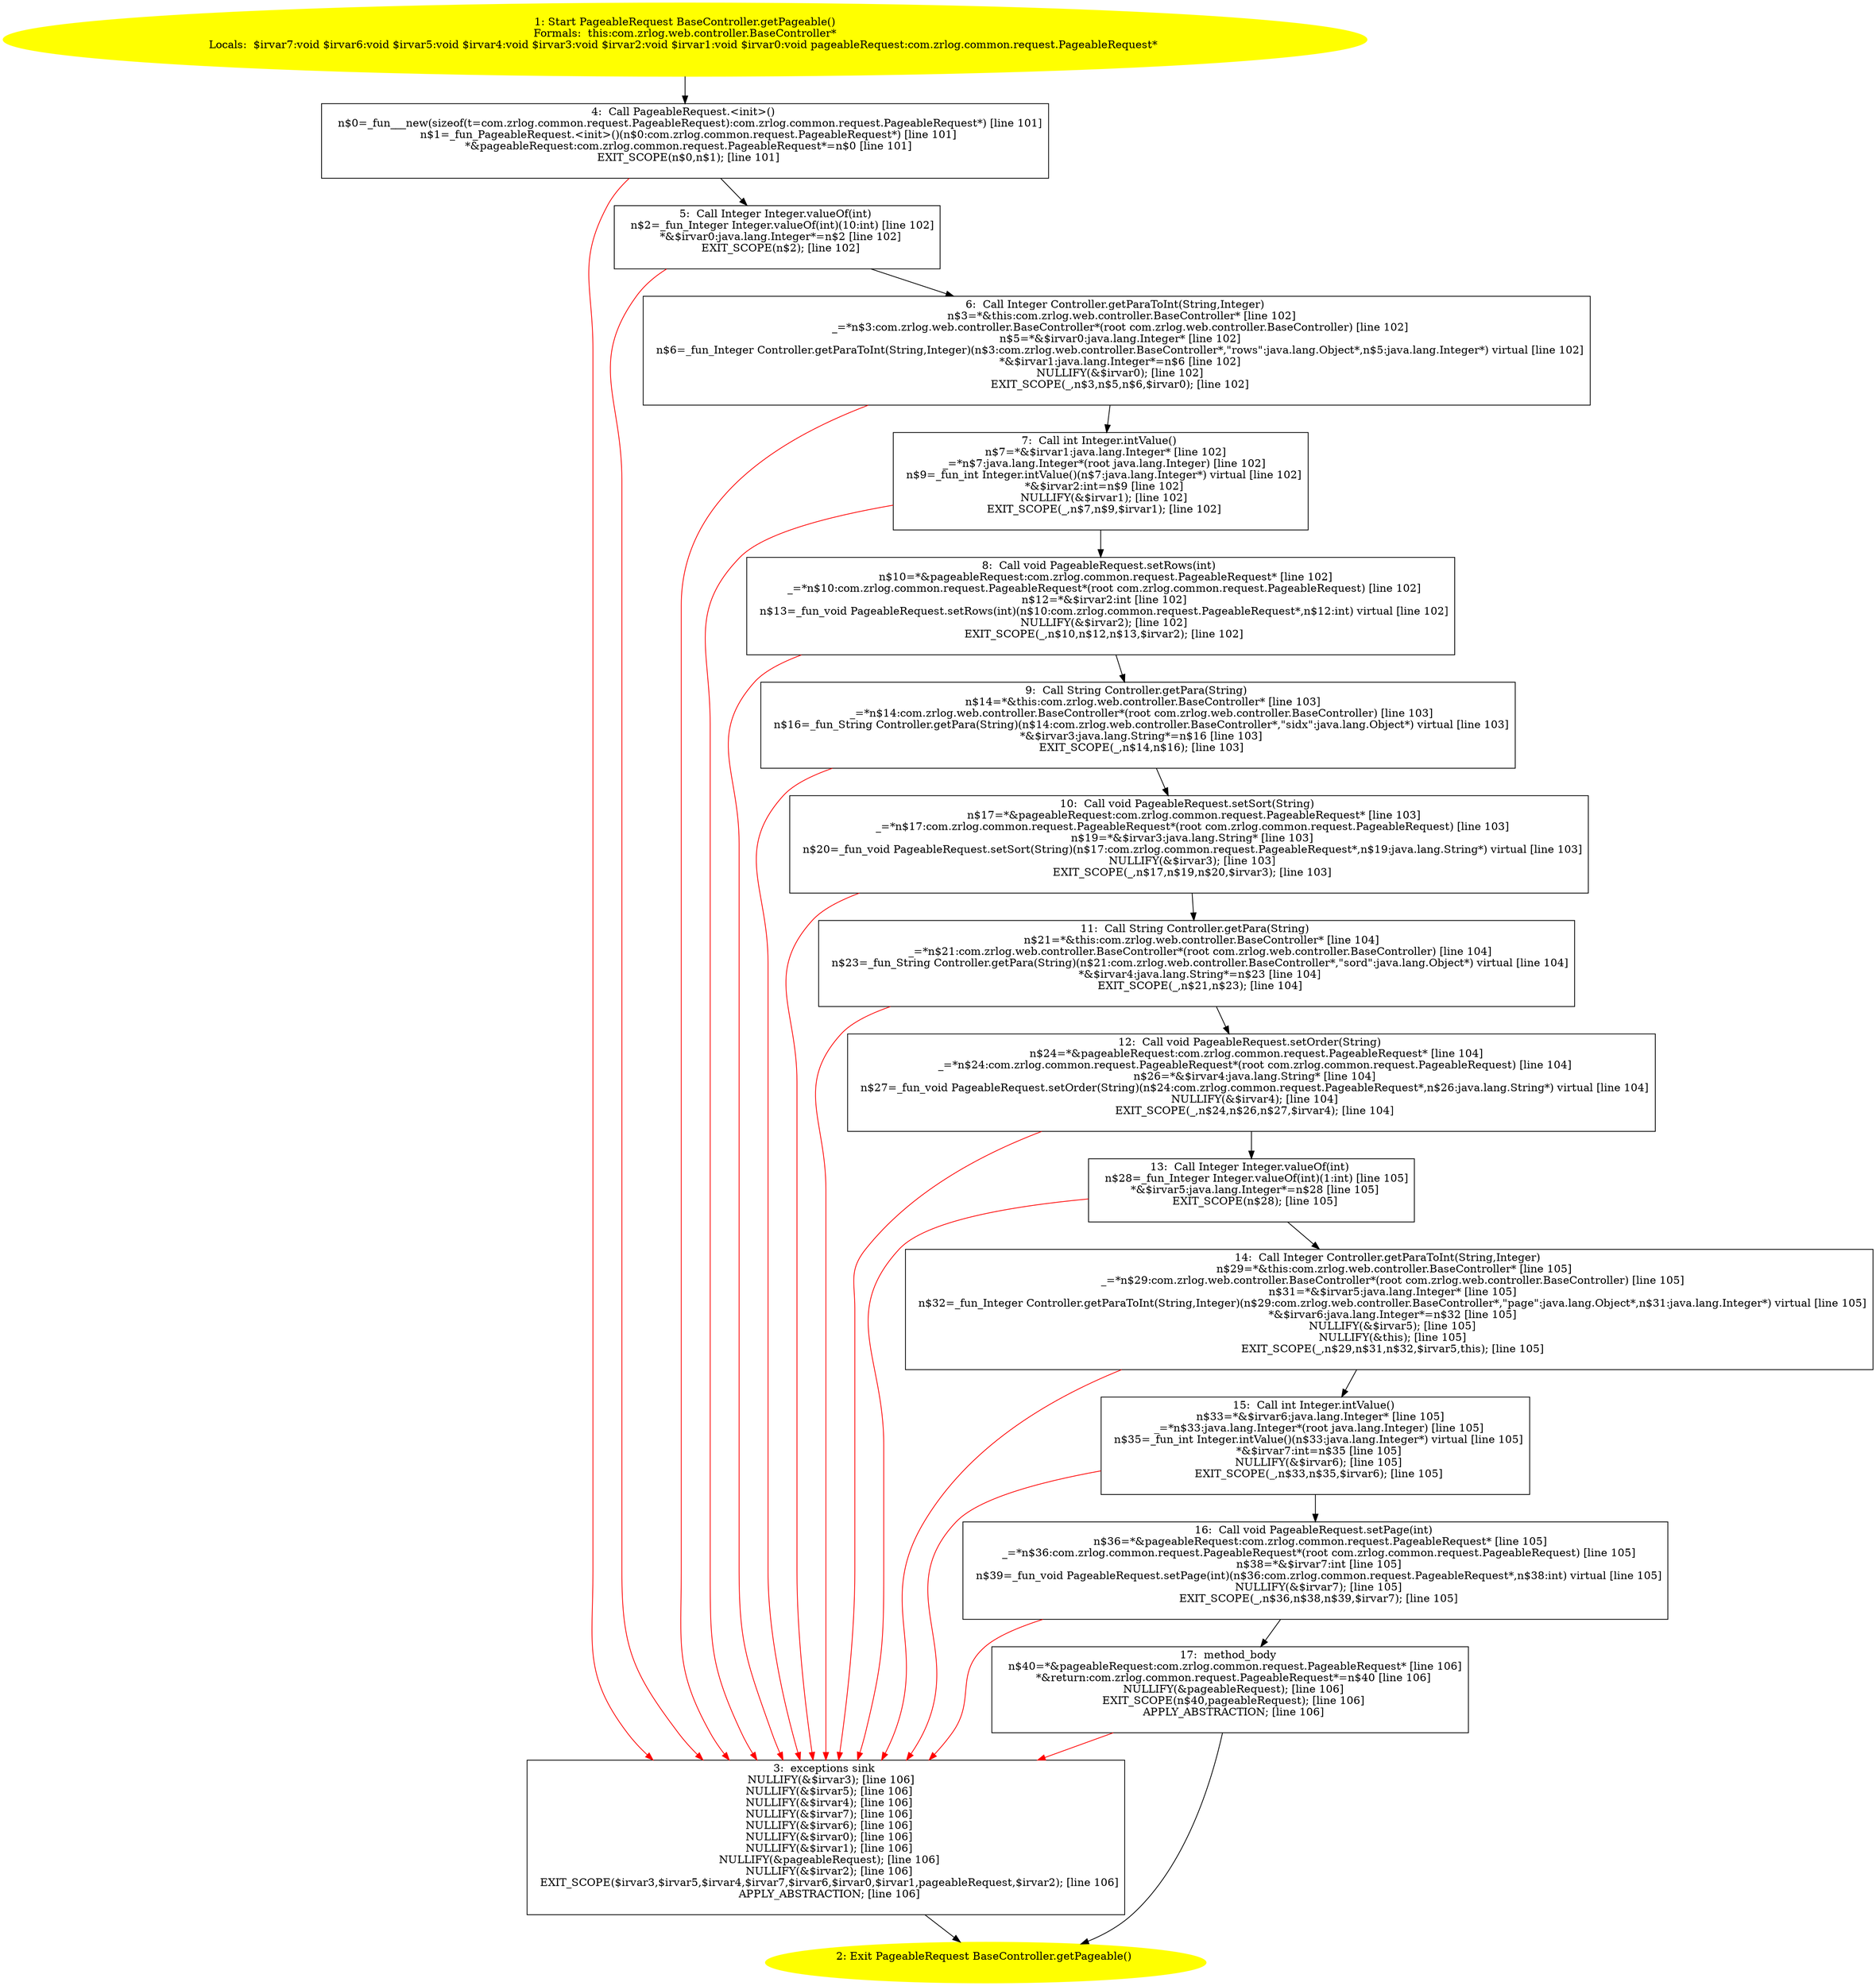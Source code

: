 /* @generated */
digraph cfg {
"com.zrlog.web.controller.BaseController.getPageable():com.zrlog.common.request.PageableRequest.a2071a2643f9d49da2ed21769e362b74_1" [label="1: Start PageableRequest BaseController.getPageable()\nFormals:  this:com.zrlog.web.controller.BaseController*\nLocals:  $irvar7:void $irvar6:void $irvar5:void $irvar4:void $irvar3:void $irvar2:void $irvar1:void $irvar0:void pageableRequest:com.zrlog.common.request.PageableRequest* \n  " color=yellow style=filled]
	

	 "com.zrlog.web.controller.BaseController.getPageable():com.zrlog.common.request.PageableRequest.a2071a2643f9d49da2ed21769e362b74_1" -> "com.zrlog.web.controller.BaseController.getPageable():com.zrlog.common.request.PageableRequest.a2071a2643f9d49da2ed21769e362b74_4" ;
"com.zrlog.web.controller.BaseController.getPageable():com.zrlog.common.request.PageableRequest.a2071a2643f9d49da2ed21769e362b74_2" [label="2: Exit PageableRequest BaseController.getPageable() \n  " color=yellow style=filled]
	

"com.zrlog.web.controller.BaseController.getPageable():com.zrlog.common.request.PageableRequest.a2071a2643f9d49da2ed21769e362b74_3" [label="3:  exceptions sink \n   NULLIFY(&$irvar3); [line 106]\n  NULLIFY(&$irvar5); [line 106]\n  NULLIFY(&$irvar4); [line 106]\n  NULLIFY(&$irvar7); [line 106]\n  NULLIFY(&$irvar6); [line 106]\n  NULLIFY(&$irvar0); [line 106]\n  NULLIFY(&$irvar1); [line 106]\n  NULLIFY(&pageableRequest); [line 106]\n  NULLIFY(&$irvar2); [line 106]\n  EXIT_SCOPE($irvar3,$irvar5,$irvar4,$irvar7,$irvar6,$irvar0,$irvar1,pageableRequest,$irvar2); [line 106]\n  APPLY_ABSTRACTION; [line 106]\n " shape="box"]
	

	 "com.zrlog.web.controller.BaseController.getPageable():com.zrlog.common.request.PageableRequest.a2071a2643f9d49da2ed21769e362b74_3" -> "com.zrlog.web.controller.BaseController.getPageable():com.zrlog.common.request.PageableRequest.a2071a2643f9d49da2ed21769e362b74_2" ;
"com.zrlog.web.controller.BaseController.getPageable():com.zrlog.common.request.PageableRequest.a2071a2643f9d49da2ed21769e362b74_4" [label="4:  Call PageableRequest.<init>() \n   n$0=_fun___new(sizeof(t=com.zrlog.common.request.PageableRequest):com.zrlog.common.request.PageableRequest*) [line 101]\n  n$1=_fun_PageableRequest.<init>()(n$0:com.zrlog.common.request.PageableRequest*) [line 101]\n  *&pageableRequest:com.zrlog.common.request.PageableRequest*=n$0 [line 101]\n  EXIT_SCOPE(n$0,n$1); [line 101]\n " shape="box"]
	

	 "com.zrlog.web.controller.BaseController.getPageable():com.zrlog.common.request.PageableRequest.a2071a2643f9d49da2ed21769e362b74_4" -> "com.zrlog.web.controller.BaseController.getPageable():com.zrlog.common.request.PageableRequest.a2071a2643f9d49da2ed21769e362b74_5" ;
	 "com.zrlog.web.controller.BaseController.getPageable():com.zrlog.common.request.PageableRequest.a2071a2643f9d49da2ed21769e362b74_4" -> "com.zrlog.web.controller.BaseController.getPageable():com.zrlog.common.request.PageableRequest.a2071a2643f9d49da2ed21769e362b74_3" [color="red" ];
"com.zrlog.web.controller.BaseController.getPageable():com.zrlog.common.request.PageableRequest.a2071a2643f9d49da2ed21769e362b74_5" [label="5:  Call Integer Integer.valueOf(int) \n   n$2=_fun_Integer Integer.valueOf(int)(10:int) [line 102]\n  *&$irvar0:java.lang.Integer*=n$2 [line 102]\n  EXIT_SCOPE(n$2); [line 102]\n " shape="box"]
	

	 "com.zrlog.web.controller.BaseController.getPageable():com.zrlog.common.request.PageableRequest.a2071a2643f9d49da2ed21769e362b74_5" -> "com.zrlog.web.controller.BaseController.getPageable():com.zrlog.common.request.PageableRequest.a2071a2643f9d49da2ed21769e362b74_6" ;
	 "com.zrlog.web.controller.BaseController.getPageable():com.zrlog.common.request.PageableRequest.a2071a2643f9d49da2ed21769e362b74_5" -> "com.zrlog.web.controller.BaseController.getPageable():com.zrlog.common.request.PageableRequest.a2071a2643f9d49da2ed21769e362b74_3" [color="red" ];
"com.zrlog.web.controller.BaseController.getPageable():com.zrlog.common.request.PageableRequest.a2071a2643f9d49da2ed21769e362b74_6" [label="6:  Call Integer Controller.getParaToInt(String,Integer) \n   n$3=*&this:com.zrlog.web.controller.BaseController* [line 102]\n  _=*n$3:com.zrlog.web.controller.BaseController*(root com.zrlog.web.controller.BaseController) [line 102]\n  n$5=*&$irvar0:java.lang.Integer* [line 102]\n  n$6=_fun_Integer Controller.getParaToInt(String,Integer)(n$3:com.zrlog.web.controller.BaseController*,\"rows\":java.lang.Object*,n$5:java.lang.Integer*) virtual [line 102]\n  *&$irvar1:java.lang.Integer*=n$6 [line 102]\n  NULLIFY(&$irvar0); [line 102]\n  EXIT_SCOPE(_,n$3,n$5,n$6,$irvar0); [line 102]\n " shape="box"]
	

	 "com.zrlog.web.controller.BaseController.getPageable():com.zrlog.common.request.PageableRequest.a2071a2643f9d49da2ed21769e362b74_6" -> "com.zrlog.web.controller.BaseController.getPageable():com.zrlog.common.request.PageableRequest.a2071a2643f9d49da2ed21769e362b74_7" ;
	 "com.zrlog.web.controller.BaseController.getPageable():com.zrlog.common.request.PageableRequest.a2071a2643f9d49da2ed21769e362b74_6" -> "com.zrlog.web.controller.BaseController.getPageable():com.zrlog.common.request.PageableRequest.a2071a2643f9d49da2ed21769e362b74_3" [color="red" ];
"com.zrlog.web.controller.BaseController.getPageable():com.zrlog.common.request.PageableRequest.a2071a2643f9d49da2ed21769e362b74_7" [label="7:  Call int Integer.intValue() \n   n$7=*&$irvar1:java.lang.Integer* [line 102]\n  _=*n$7:java.lang.Integer*(root java.lang.Integer) [line 102]\n  n$9=_fun_int Integer.intValue()(n$7:java.lang.Integer*) virtual [line 102]\n  *&$irvar2:int=n$9 [line 102]\n  NULLIFY(&$irvar1); [line 102]\n  EXIT_SCOPE(_,n$7,n$9,$irvar1); [line 102]\n " shape="box"]
	

	 "com.zrlog.web.controller.BaseController.getPageable():com.zrlog.common.request.PageableRequest.a2071a2643f9d49da2ed21769e362b74_7" -> "com.zrlog.web.controller.BaseController.getPageable():com.zrlog.common.request.PageableRequest.a2071a2643f9d49da2ed21769e362b74_8" ;
	 "com.zrlog.web.controller.BaseController.getPageable():com.zrlog.common.request.PageableRequest.a2071a2643f9d49da2ed21769e362b74_7" -> "com.zrlog.web.controller.BaseController.getPageable():com.zrlog.common.request.PageableRequest.a2071a2643f9d49da2ed21769e362b74_3" [color="red" ];
"com.zrlog.web.controller.BaseController.getPageable():com.zrlog.common.request.PageableRequest.a2071a2643f9d49da2ed21769e362b74_8" [label="8:  Call void PageableRequest.setRows(int) \n   n$10=*&pageableRequest:com.zrlog.common.request.PageableRequest* [line 102]\n  _=*n$10:com.zrlog.common.request.PageableRequest*(root com.zrlog.common.request.PageableRequest) [line 102]\n  n$12=*&$irvar2:int [line 102]\n  n$13=_fun_void PageableRequest.setRows(int)(n$10:com.zrlog.common.request.PageableRequest*,n$12:int) virtual [line 102]\n  NULLIFY(&$irvar2); [line 102]\n  EXIT_SCOPE(_,n$10,n$12,n$13,$irvar2); [line 102]\n " shape="box"]
	

	 "com.zrlog.web.controller.BaseController.getPageable():com.zrlog.common.request.PageableRequest.a2071a2643f9d49da2ed21769e362b74_8" -> "com.zrlog.web.controller.BaseController.getPageable():com.zrlog.common.request.PageableRequest.a2071a2643f9d49da2ed21769e362b74_9" ;
	 "com.zrlog.web.controller.BaseController.getPageable():com.zrlog.common.request.PageableRequest.a2071a2643f9d49da2ed21769e362b74_8" -> "com.zrlog.web.controller.BaseController.getPageable():com.zrlog.common.request.PageableRequest.a2071a2643f9d49da2ed21769e362b74_3" [color="red" ];
"com.zrlog.web.controller.BaseController.getPageable():com.zrlog.common.request.PageableRequest.a2071a2643f9d49da2ed21769e362b74_9" [label="9:  Call String Controller.getPara(String) \n   n$14=*&this:com.zrlog.web.controller.BaseController* [line 103]\n  _=*n$14:com.zrlog.web.controller.BaseController*(root com.zrlog.web.controller.BaseController) [line 103]\n  n$16=_fun_String Controller.getPara(String)(n$14:com.zrlog.web.controller.BaseController*,\"sidx\":java.lang.Object*) virtual [line 103]\n  *&$irvar3:java.lang.String*=n$16 [line 103]\n  EXIT_SCOPE(_,n$14,n$16); [line 103]\n " shape="box"]
	

	 "com.zrlog.web.controller.BaseController.getPageable():com.zrlog.common.request.PageableRequest.a2071a2643f9d49da2ed21769e362b74_9" -> "com.zrlog.web.controller.BaseController.getPageable():com.zrlog.common.request.PageableRequest.a2071a2643f9d49da2ed21769e362b74_10" ;
	 "com.zrlog.web.controller.BaseController.getPageable():com.zrlog.common.request.PageableRequest.a2071a2643f9d49da2ed21769e362b74_9" -> "com.zrlog.web.controller.BaseController.getPageable():com.zrlog.common.request.PageableRequest.a2071a2643f9d49da2ed21769e362b74_3" [color="red" ];
"com.zrlog.web.controller.BaseController.getPageable():com.zrlog.common.request.PageableRequest.a2071a2643f9d49da2ed21769e362b74_10" [label="10:  Call void PageableRequest.setSort(String) \n   n$17=*&pageableRequest:com.zrlog.common.request.PageableRequest* [line 103]\n  _=*n$17:com.zrlog.common.request.PageableRequest*(root com.zrlog.common.request.PageableRequest) [line 103]\n  n$19=*&$irvar3:java.lang.String* [line 103]\n  n$20=_fun_void PageableRequest.setSort(String)(n$17:com.zrlog.common.request.PageableRequest*,n$19:java.lang.String*) virtual [line 103]\n  NULLIFY(&$irvar3); [line 103]\n  EXIT_SCOPE(_,n$17,n$19,n$20,$irvar3); [line 103]\n " shape="box"]
	

	 "com.zrlog.web.controller.BaseController.getPageable():com.zrlog.common.request.PageableRequest.a2071a2643f9d49da2ed21769e362b74_10" -> "com.zrlog.web.controller.BaseController.getPageable():com.zrlog.common.request.PageableRequest.a2071a2643f9d49da2ed21769e362b74_11" ;
	 "com.zrlog.web.controller.BaseController.getPageable():com.zrlog.common.request.PageableRequest.a2071a2643f9d49da2ed21769e362b74_10" -> "com.zrlog.web.controller.BaseController.getPageable():com.zrlog.common.request.PageableRequest.a2071a2643f9d49da2ed21769e362b74_3" [color="red" ];
"com.zrlog.web.controller.BaseController.getPageable():com.zrlog.common.request.PageableRequest.a2071a2643f9d49da2ed21769e362b74_11" [label="11:  Call String Controller.getPara(String) \n   n$21=*&this:com.zrlog.web.controller.BaseController* [line 104]\n  _=*n$21:com.zrlog.web.controller.BaseController*(root com.zrlog.web.controller.BaseController) [line 104]\n  n$23=_fun_String Controller.getPara(String)(n$21:com.zrlog.web.controller.BaseController*,\"sord\":java.lang.Object*) virtual [line 104]\n  *&$irvar4:java.lang.String*=n$23 [line 104]\n  EXIT_SCOPE(_,n$21,n$23); [line 104]\n " shape="box"]
	

	 "com.zrlog.web.controller.BaseController.getPageable():com.zrlog.common.request.PageableRequest.a2071a2643f9d49da2ed21769e362b74_11" -> "com.zrlog.web.controller.BaseController.getPageable():com.zrlog.common.request.PageableRequest.a2071a2643f9d49da2ed21769e362b74_12" ;
	 "com.zrlog.web.controller.BaseController.getPageable():com.zrlog.common.request.PageableRequest.a2071a2643f9d49da2ed21769e362b74_11" -> "com.zrlog.web.controller.BaseController.getPageable():com.zrlog.common.request.PageableRequest.a2071a2643f9d49da2ed21769e362b74_3" [color="red" ];
"com.zrlog.web.controller.BaseController.getPageable():com.zrlog.common.request.PageableRequest.a2071a2643f9d49da2ed21769e362b74_12" [label="12:  Call void PageableRequest.setOrder(String) \n   n$24=*&pageableRequest:com.zrlog.common.request.PageableRequest* [line 104]\n  _=*n$24:com.zrlog.common.request.PageableRequest*(root com.zrlog.common.request.PageableRequest) [line 104]\n  n$26=*&$irvar4:java.lang.String* [line 104]\n  n$27=_fun_void PageableRequest.setOrder(String)(n$24:com.zrlog.common.request.PageableRequest*,n$26:java.lang.String*) virtual [line 104]\n  NULLIFY(&$irvar4); [line 104]\n  EXIT_SCOPE(_,n$24,n$26,n$27,$irvar4); [line 104]\n " shape="box"]
	

	 "com.zrlog.web.controller.BaseController.getPageable():com.zrlog.common.request.PageableRequest.a2071a2643f9d49da2ed21769e362b74_12" -> "com.zrlog.web.controller.BaseController.getPageable():com.zrlog.common.request.PageableRequest.a2071a2643f9d49da2ed21769e362b74_13" ;
	 "com.zrlog.web.controller.BaseController.getPageable():com.zrlog.common.request.PageableRequest.a2071a2643f9d49da2ed21769e362b74_12" -> "com.zrlog.web.controller.BaseController.getPageable():com.zrlog.common.request.PageableRequest.a2071a2643f9d49da2ed21769e362b74_3" [color="red" ];
"com.zrlog.web.controller.BaseController.getPageable():com.zrlog.common.request.PageableRequest.a2071a2643f9d49da2ed21769e362b74_13" [label="13:  Call Integer Integer.valueOf(int) \n   n$28=_fun_Integer Integer.valueOf(int)(1:int) [line 105]\n  *&$irvar5:java.lang.Integer*=n$28 [line 105]\n  EXIT_SCOPE(n$28); [line 105]\n " shape="box"]
	

	 "com.zrlog.web.controller.BaseController.getPageable():com.zrlog.common.request.PageableRequest.a2071a2643f9d49da2ed21769e362b74_13" -> "com.zrlog.web.controller.BaseController.getPageable():com.zrlog.common.request.PageableRequest.a2071a2643f9d49da2ed21769e362b74_14" ;
	 "com.zrlog.web.controller.BaseController.getPageable():com.zrlog.common.request.PageableRequest.a2071a2643f9d49da2ed21769e362b74_13" -> "com.zrlog.web.controller.BaseController.getPageable():com.zrlog.common.request.PageableRequest.a2071a2643f9d49da2ed21769e362b74_3" [color="red" ];
"com.zrlog.web.controller.BaseController.getPageable():com.zrlog.common.request.PageableRequest.a2071a2643f9d49da2ed21769e362b74_14" [label="14:  Call Integer Controller.getParaToInt(String,Integer) \n   n$29=*&this:com.zrlog.web.controller.BaseController* [line 105]\n  _=*n$29:com.zrlog.web.controller.BaseController*(root com.zrlog.web.controller.BaseController) [line 105]\n  n$31=*&$irvar5:java.lang.Integer* [line 105]\n  n$32=_fun_Integer Controller.getParaToInt(String,Integer)(n$29:com.zrlog.web.controller.BaseController*,\"page\":java.lang.Object*,n$31:java.lang.Integer*) virtual [line 105]\n  *&$irvar6:java.lang.Integer*=n$32 [line 105]\n  NULLIFY(&$irvar5); [line 105]\n  NULLIFY(&this); [line 105]\n  EXIT_SCOPE(_,n$29,n$31,n$32,$irvar5,this); [line 105]\n " shape="box"]
	

	 "com.zrlog.web.controller.BaseController.getPageable():com.zrlog.common.request.PageableRequest.a2071a2643f9d49da2ed21769e362b74_14" -> "com.zrlog.web.controller.BaseController.getPageable():com.zrlog.common.request.PageableRequest.a2071a2643f9d49da2ed21769e362b74_15" ;
	 "com.zrlog.web.controller.BaseController.getPageable():com.zrlog.common.request.PageableRequest.a2071a2643f9d49da2ed21769e362b74_14" -> "com.zrlog.web.controller.BaseController.getPageable():com.zrlog.common.request.PageableRequest.a2071a2643f9d49da2ed21769e362b74_3" [color="red" ];
"com.zrlog.web.controller.BaseController.getPageable():com.zrlog.common.request.PageableRequest.a2071a2643f9d49da2ed21769e362b74_15" [label="15:  Call int Integer.intValue() \n   n$33=*&$irvar6:java.lang.Integer* [line 105]\n  _=*n$33:java.lang.Integer*(root java.lang.Integer) [line 105]\n  n$35=_fun_int Integer.intValue()(n$33:java.lang.Integer*) virtual [line 105]\n  *&$irvar7:int=n$35 [line 105]\n  NULLIFY(&$irvar6); [line 105]\n  EXIT_SCOPE(_,n$33,n$35,$irvar6); [line 105]\n " shape="box"]
	

	 "com.zrlog.web.controller.BaseController.getPageable():com.zrlog.common.request.PageableRequest.a2071a2643f9d49da2ed21769e362b74_15" -> "com.zrlog.web.controller.BaseController.getPageable():com.zrlog.common.request.PageableRequest.a2071a2643f9d49da2ed21769e362b74_16" ;
	 "com.zrlog.web.controller.BaseController.getPageable():com.zrlog.common.request.PageableRequest.a2071a2643f9d49da2ed21769e362b74_15" -> "com.zrlog.web.controller.BaseController.getPageable():com.zrlog.common.request.PageableRequest.a2071a2643f9d49da2ed21769e362b74_3" [color="red" ];
"com.zrlog.web.controller.BaseController.getPageable():com.zrlog.common.request.PageableRequest.a2071a2643f9d49da2ed21769e362b74_16" [label="16:  Call void PageableRequest.setPage(int) \n   n$36=*&pageableRequest:com.zrlog.common.request.PageableRequest* [line 105]\n  _=*n$36:com.zrlog.common.request.PageableRequest*(root com.zrlog.common.request.PageableRequest) [line 105]\n  n$38=*&$irvar7:int [line 105]\n  n$39=_fun_void PageableRequest.setPage(int)(n$36:com.zrlog.common.request.PageableRequest*,n$38:int) virtual [line 105]\n  NULLIFY(&$irvar7); [line 105]\n  EXIT_SCOPE(_,n$36,n$38,n$39,$irvar7); [line 105]\n " shape="box"]
	

	 "com.zrlog.web.controller.BaseController.getPageable():com.zrlog.common.request.PageableRequest.a2071a2643f9d49da2ed21769e362b74_16" -> "com.zrlog.web.controller.BaseController.getPageable():com.zrlog.common.request.PageableRequest.a2071a2643f9d49da2ed21769e362b74_17" ;
	 "com.zrlog.web.controller.BaseController.getPageable():com.zrlog.common.request.PageableRequest.a2071a2643f9d49da2ed21769e362b74_16" -> "com.zrlog.web.controller.BaseController.getPageable():com.zrlog.common.request.PageableRequest.a2071a2643f9d49da2ed21769e362b74_3" [color="red" ];
"com.zrlog.web.controller.BaseController.getPageable():com.zrlog.common.request.PageableRequest.a2071a2643f9d49da2ed21769e362b74_17" [label="17:  method_body \n   n$40=*&pageableRequest:com.zrlog.common.request.PageableRequest* [line 106]\n  *&return:com.zrlog.common.request.PageableRequest*=n$40 [line 106]\n  NULLIFY(&pageableRequest); [line 106]\n  EXIT_SCOPE(n$40,pageableRequest); [line 106]\n  APPLY_ABSTRACTION; [line 106]\n " shape="box"]
	

	 "com.zrlog.web.controller.BaseController.getPageable():com.zrlog.common.request.PageableRequest.a2071a2643f9d49da2ed21769e362b74_17" -> "com.zrlog.web.controller.BaseController.getPageable():com.zrlog.common.request.PageableRequest.a2071a2643f9d49da2ed21769e362b74_2" ;
	 "com.zrlog.web.controller.BaseController.getPageable():com.zrlog.common.request.PageableRequest.a2071a2643f9d49da2ed21769e362b74_17" -> "com.zrlog.web.controller.BaseController.getPageable():com.zrlog.common.request.PageableRequest.a2071a2643f9d49da2ed21769e362b74_3" [color="red" ];
}
